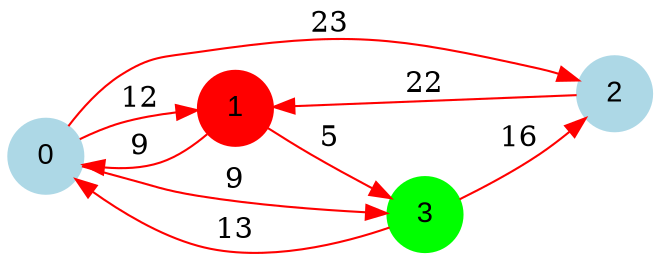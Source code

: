 digraph graphe {
rankdir = LR;
edge [color=red];
0 [fontname="Arial", shape = circle, color=lightblue, style=filled];
1 [fontname="Arial", shape = circle, color=red, style=filled];
2 [fontname="Arial", shape = circle, color=lightblue, style=filled];
3 [fontname="Arial", shape = circle, color=green, style=filled];
	0 -> 1 [label = "12"];
	0 -> 2 [label = "23"];
	0 -> 3 [label = "9"];
	1 -> 0 [label = "9"];
	1 -> 3 [label = "5"];
	2 -> 1 [label = "22"];
	3 -> 0 [label = "13"];
	3 -> 2 [label = "16"];
}